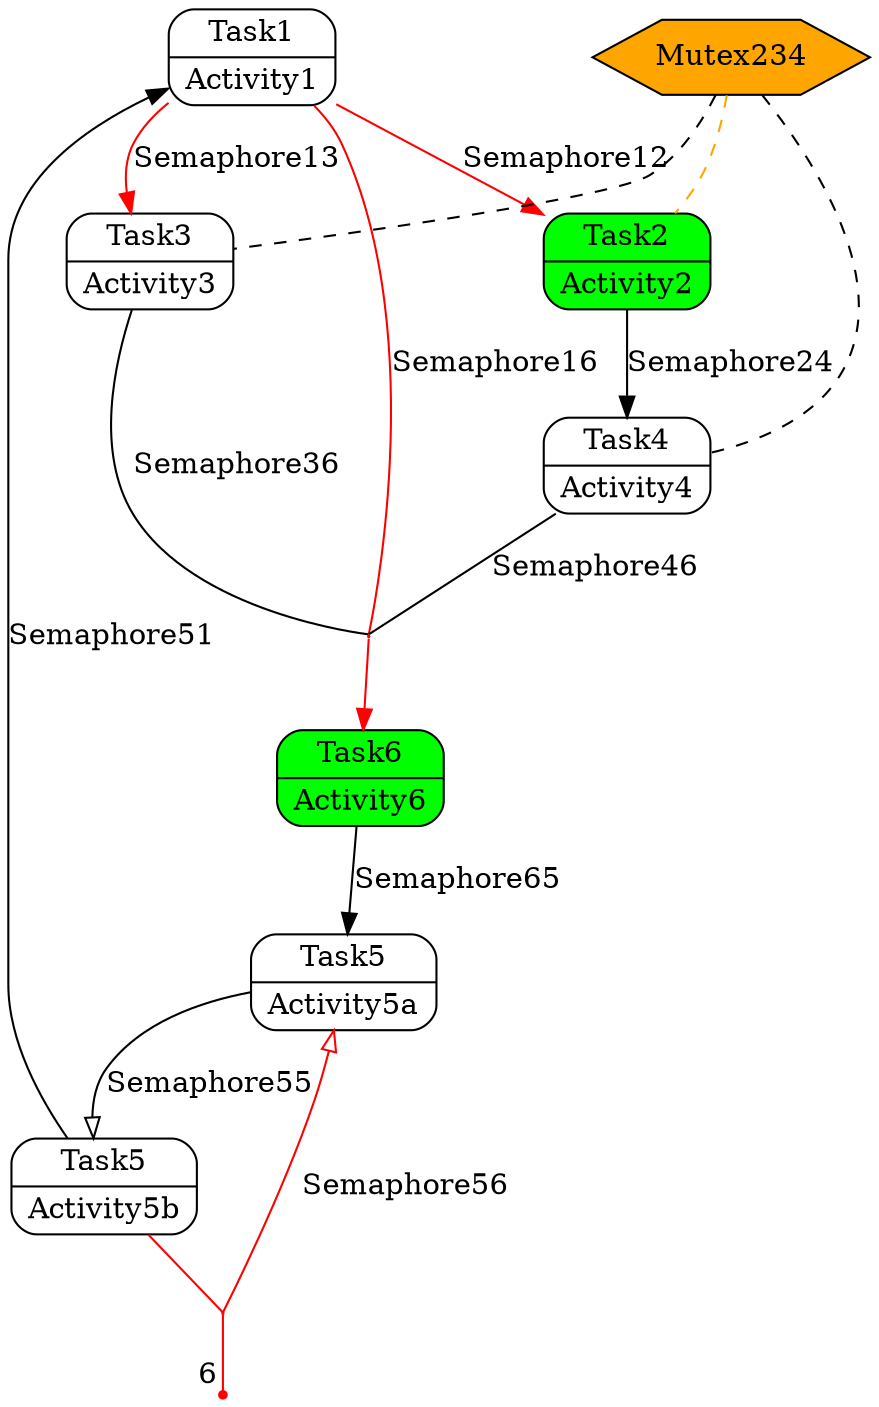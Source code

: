 // Flowchart
digraph {
	graph [bgcolor=transparent]
	size="10,10"
	Activity1 [label="{Task1|Activity1}" color=black fillcolor=transparent fontcolor=black shape=record style="rounded,filled"]
	Activity2 [label="{Task2|Activity2}" color=black fillcolor=green fontcolor=black shape=record style="rounded,filled"]
	Activity3 [label="{Task3|Activity3}" color=black fillcolor=transparent fontcolor=black shape=record style="rounded,filled"]
	Activity4 [label="{Task4|Activity4}" color=black fillcolor=transparent fontcolor=black shape=record style="rounded,filled"]
	Activity5 [label="{Task5|Activity5a}" color=black fillcolor=transparent fontcolor=black shape=record style="rounded,filled"]
	Activity7 [label="{Task5|Activity5b}" color=black fillcolor=transparent fontcolor=black shape=record style="rounded,filled"]
	Activity6 [label="{Task6|Activity6}" color=black fillcolor=green fontcolor=black shape=record style="rounded,filled"]
	Mutex234 [label=Mutex234 color=black fillcolor=orange fontcolor=black shape=polygon sides=6 style=filled]
	Mutex234 -> Activity2 [arrowhead=none color=orange splines=polyline style=dashed]
	Mutex234 -> Activity3 [arrowhead=none color=black splines=polyline style=dashed]
	Mutex234 -> Activity4 [arrowhead=none color=black splines=polyline style=dashed]
	Activity1 -> Activity2 [label=Semaphore12 color=red fontcolor=black splines=polyline]
	Activity1 -> Activity3 [label=Semaphore13 color=red fontcolor=black splines=polyline]
	Dummy0 [color=red height=0.01 shape=point width=0.01]
	Activity1 -> Dummy0 [label=Semaphore16 arrowhead=none color=red fontcolor=black splines=polyline]
	Activity3 -> Dummy0 [label=Semaphore36 arrowhead=none color=black fontcolor=black splines=polyline]
	Activity4 -> Dummy0 [label=Semaphore46 arrowhead=none color=black fontcolor=black splines=polyline]
	Dummy0 [color=red height=0.01 shape=point width=0.01]
	Dummy0 -> Activity6 [arrowhead=normal color=red splines=polyline]
	Activity2 -> Activity4 [label=Semaphore24 color=black fontcolor=black splines=polyline]
	Activity5 -> Activity7 [label=Semaphore55 arrowhead=onormal color=black fontcolor=black splines=polyline]
	Activity7 -> Activity1 [label=Semaphore51 color=black fontcolor=black splines=polyline]
	Dummy1 [color=red height=0.01 shape=point width=0.01]
	Activity7 -> Dummy1 [arrowhead=none color=red splines=polyline]
	Dummy1 -> Activity5 [label=Semaphore56 arrowhead=onormal color=red fontcolor=black splines=polyline]
	Dummy2 [color=red fontcolor=black shape=point xlabel=6]
	Dummy1 -> Dummy2 [arrowhead=none color=red splines=polyline]
	Activity6 -> Activity5 [label=Semaphore65 color=black fontcolor=black splines=polyline]
}
